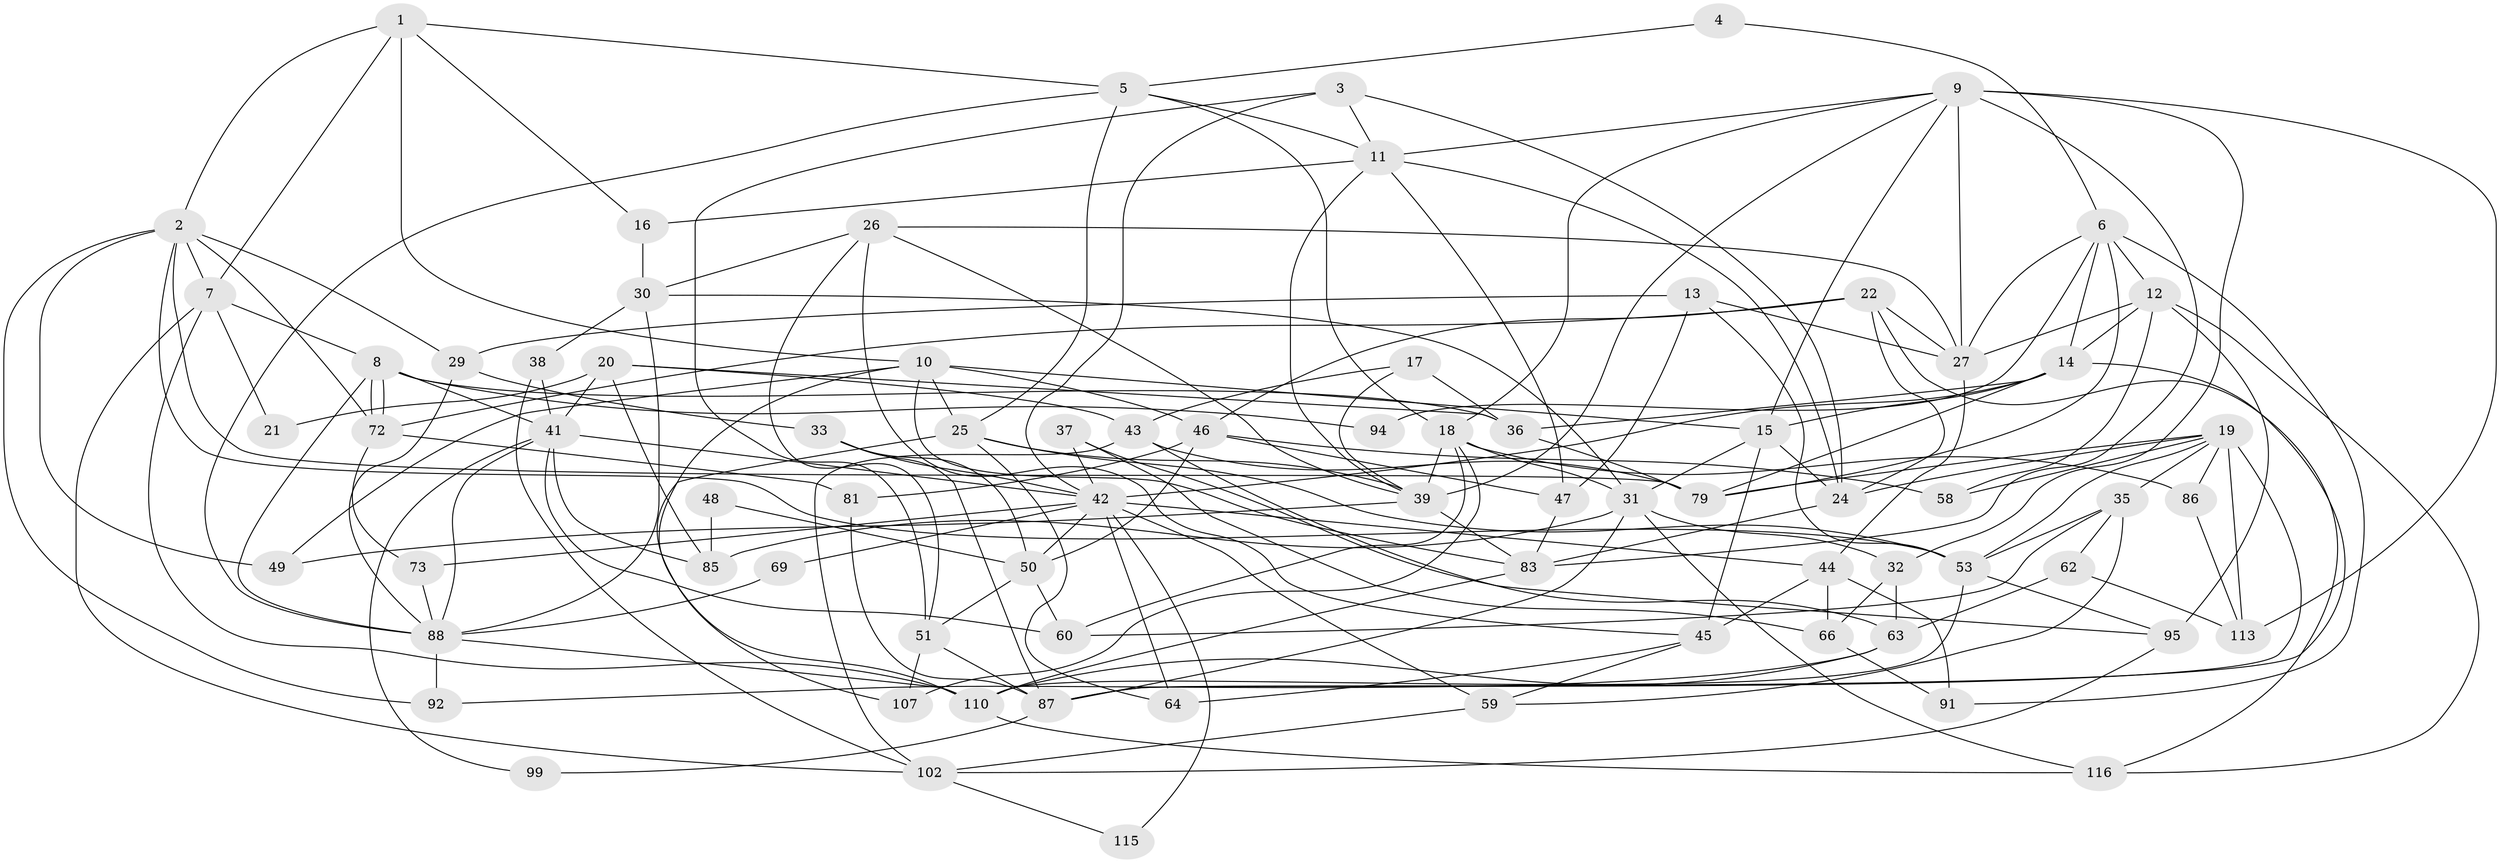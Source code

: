 // Generated by graph-tools (version 1.1) at 2025/52/02/27/25 19:52:08]
// undirected, 76 vertices, 189 edges
graph export_dot {
graph [start="1"]
  node [color=gray90,style=filled];
  1 [super="+77"];
  2 [super="+28"];
  3;
  4;
  5 [super="+78"];
  6 [super="+54"];
  7 [super="+61"];
  8 [super="+34"];
  9 [super="+90"];
  10 [super="+57"];
  11 [super="+103"];
  12 [super="+23"];
  13 [super="+120"];
  14 [super="+117"];
  15 [super="+104"];
  16;
  17;
  18 [super="+55"];
  19 [super="+40"];
  20 [super="+56"];
  21;
  22 [super="+65"];
  24 [super="+68"];
  25 [super="+100"];
  26 [super="+119"];
  27 [super="+105"];
  29;
  30;
  31 [super="+52"];
  32;
  33;
  35 [super="+71"];
  36 [super="+118"];
  37;
  38;
  39 [super="+101"];
  41 [super="+74"];
  42 [super="+82"];
  43 [super="+93"];
  44;
  45 [super="+70"];
  46 [super="+80"];
  47 [super="+96"];
  48;
  49;
  50 [super="+67"];
  51 [super="+76"];
  53 [super="+106"];
  58;
  59 [super="+84"];
  60;
  62;
  63;
  64;
  66 [super="+75"];
  69;
  72 [super="+97"];
  73;
  79 [super="+112"];
  81;
  83 [super="+109"];
  85;
  86;
  87 [super="+111"];
  88 [super="+89"];
  91;
  92;
  94;
  95 [super="+98"];
  99;
  102 [super="+108"];
  107;
  110 [super="+114"];
  113;
  115;
  116;
  1 -- 2;
  1 -- 16;
  1 -- 5;
  1 -- 10;
  1 -- 7;
  2 -- 53;
  2 -- 72;
  2 -- 7;
  2 -- 49;
  2 -- 92;
  2 -- 29;
  2 -- 79;
  3 -- 11;
  3 -- 42;
  3 -- 24;
  3 -- 51;
  4 -- 6;
  4 -- 5;
  5 -- 18;
  5 -- 25;
  5 -- 11;
  5 -- 88;
  6 -- 91;
  6 -- 94;
  6 -- 12;
  6 -- 79;
  6 -- 27;
  6 -- 14;
  7 -- 21 [weight=2];
  7 -- 110 [weight=2];
  7 -- 102;
  7 -- 8;
  8 -- 72;
  8 -- 72;
  8 -- 36;
  8 -- 41;
  8 -- 94;
  8 -- 88;
  9 -- 18;
  9 -- 32;
  9 -- 83;
  9 -- 39;
  9 -- 113;
  9 -- 11;
  9 -- 15;
  9 -- 27 [weight=2];
  10 -- 46;
  10 -- 49;
  10 -- 110;
  10 -- 25;
  10 -- 83;
  10 -- 15;
  11 -- 47;
  11 -- 24;
  11 -- 16;
  11 -- 39;
  12 -- 116;
  12 -- 58;
  12 -- 14;
  12 -- 95;
  12 -- 27;
  13 -- 29;
  13 -- 47;
  13 -- 27;
  13 -- 53;
  14 -- 36;
  14 -- 87;
  14 -- 79;
  14 -- 42;
  14 -- 15;
  15 -- 24;
  15 -- 31;
  15 -- 45 [weight=2];
  16 -- 30;
  17 -- 43;
  17 -- 39;
  17 -- 36;
  18 -- 60;
  18 -- 86;
  18 -- 107;
  18 -- 39;
  18 -- 31;
  19 -- 53;
  19 -- 113;
  19 -- 24;
  19 -- 58;
  19 -- 86;
  19 -- 79;
  19 -- 35;
  19 -- 87;
  20 -- 41;
  20 -- 85;
  20 -- 21;
  20 -- 36;
  20 -- 43;
  22 -- 24;
  22 -- 46;
  22 -- 27;
  22 -- 116;
  22 -- 72;
  24 -- 83;
  25 -- 64;
  25 -- 107;
  25 -- 53;
  25 -- 39;
  26 -- 45;
  26 -- 27;
  26 -- 30;
  26 -- 39;
  26 -- 51;
  27 -- 44;
  29 -- 33;
  29 -- 88;
  30 -- 38;
  30 -- 31;
  30 -- 88;
  31 -- 85;
  31 -- 116;
  31 -- 32;
  31 -- 87;
  32 -- 63;
  32 -- 66;
  33 -- 50;
  33 -- 87;
  33 -- 42;
  35 -- 62;
  35 -- 53;
  35 -- 60;
  35 -- 59;
  36 -- 79;
  37 -- 66;
  37 -- 95;
  37 -- 42;
  38 -- 41;
  38 -- 102;
  39 -- 49;
  39 -- 83;
  41 -- 60;
  41 -- 42;
  41 -- 88;
  41 -- 99;
  41 -- 85;
  42 -- 64;
  42 -- 73;
  42 -- 115;
  42 -- 69;
  42 -- 44;
  42 -- 50;
  42 -- 59;
  43 -- 102;
  43 -- 63;
  43 -- 79;
  44 -- 45;
  44 -- 66;
  44 -- 91;
  45 -- 64;
  45 -- 59;
  46 -- 58;
  46 -- 81;
  46 -- 50;
  46 -- 47 [weight=2];
  47 -- 83;
  48 -- 85;
  48 -- 50;
  50 -- 60;
  50 -- 51;
  51 -- 107;
  51 -- 87;
  53 -- 95;
  53 -- 110;
  59 -- 102;
  62 -- 63;
  62 -- 113;
  63 -- 92;
  63 -- 110;
  66 -- 91;
  69 -- 88;
  72 -- 81;
  72 -- 73;
  73 -- 88;
  81 -- 87;
  83 -- 110;
  86 -- 113;
  87 -- 99;
  88 -- 92;
  88 -- 110;
  95 -- 102;
  102 -- 115;
  110 -- 116;
}
